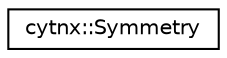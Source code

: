 digraph "Graphical Class Hierarchy"
{
  edge [fontname="Helvetica",fontsize="10",labelfontname="Helvetica",labelfontsize="10"];
  node [fontname="Helvetica",fontsize="10",shape=record];
  rankdir="LR";
  Node0 [label="cytnx::Symmetry",height=0.2,width=0.4,color="black", fillcolor="white", style="filled",URL="$classcytnx_1_1Symmetry.html"];
}
